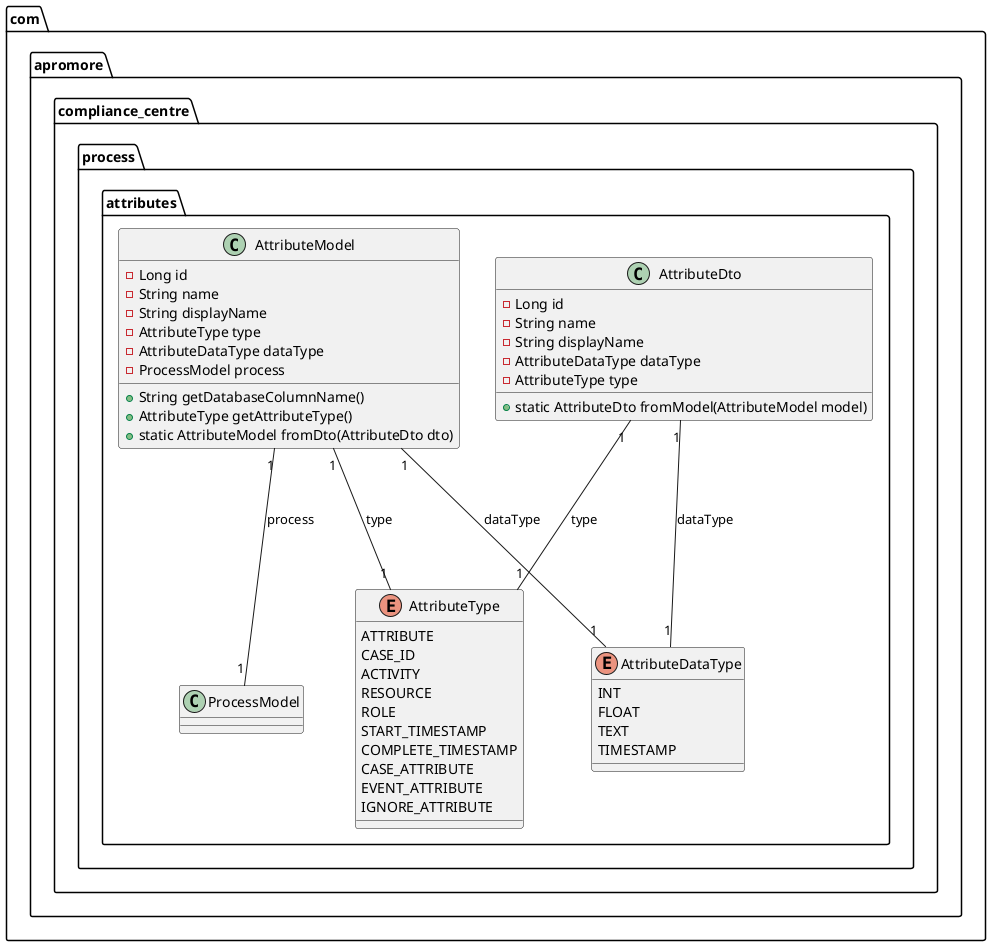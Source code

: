@startuml class-diagram-process-attributes

package com.apromore.compliance_centre.process.attributes {

    enum AttributeDataType {
        INT
        FLOAT
        TEXT
        TIMESTAMP
    }

    enum AttributeType {
        ATTRIBUTE
        CASE_ID
        ACTIVITY
        RESOURCE
        ROLE
        START_TIMESTAMP
        COMPLETE_TIMESTAMP
        CASE_ATTRIBUTE
        EVENT_ATTRIBUTE
        IGNORE_ATTRIBUTE
    }

    class AttributeDto {
        - Long id
        - String name
        - String displayName
        - AttributeDataType dataType
        - AttributeType type
        + static AttributeDto fromModel(AttributeModel model)
    }

    class AttributeModel {
        - Long id
        - String name
        - String displayName
        - AttributeType type
        - AttributeDataType dataType
        - ProcessModel process
        + String getDatabaseColumnName()
        + AttributeType getAttributeType()
        + static AttributeModel fromDto(AttributeDto dto)
    }

    AttributeDto "1" --- "1" AttributeDataType: dataType
    AttributeDto "1" --- "1" AttributeType: type
    AttributeModel "1" --- "1" AttributeDataType: dataType
    AttributeModel "1" --- "1" AttributeType: type
    AttributeModel "1" --- "1" ProcessModel: process
}

@enduml
